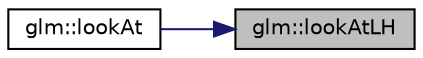 digraph "glm::lookAtLH"
{
 // LATEX_PDF_SIZE
  edge [fontname="Helvetica",fontsize="10",labelfontname="Helvetica",labelfontsize="10"];
  node [fontname="Helvetica",fontsize="10",shape=record];
  rankdir="RL";
  Node1 [label="glm::lookAtLH",height=0.2,width=0.4,color="black", fillcolor="grey75", style="filled", fontcolor="black",tooltip=" "];
  Node1 -> Node2 [dir="back",color="midnightblue",fontsize="10",style="solid",fontname="Helvetica"];
  Node2 [label="glm::lookAt",height=0.2,width=0.4,color="black", fillcolor="white", style="filled",URL="$group__gtc__matrix__transform.html#gaf8eef81da1ad09f6a8920101c01eaae4",tooltip=" "];
}
